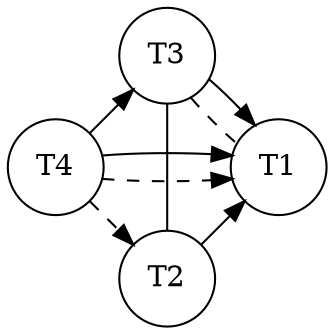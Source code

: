 digraph finite_state_machine {

layout="circo";
graph [nodesep=“4”]
node [shape = circle];
overlap=false;

T2 -> T1 [label=""]
T2 -> T3 [dir="none",label=""]
T3 -> T1 [label=""]
T4 -> T3 [label=""]
T4 -> T1 [label=""]

T4 -> T2 [label="", style=dashed]
T4 -> T1 [label="", style=dashed]
T3 -> T1 [dir="none", label="", style=dashed]
}

